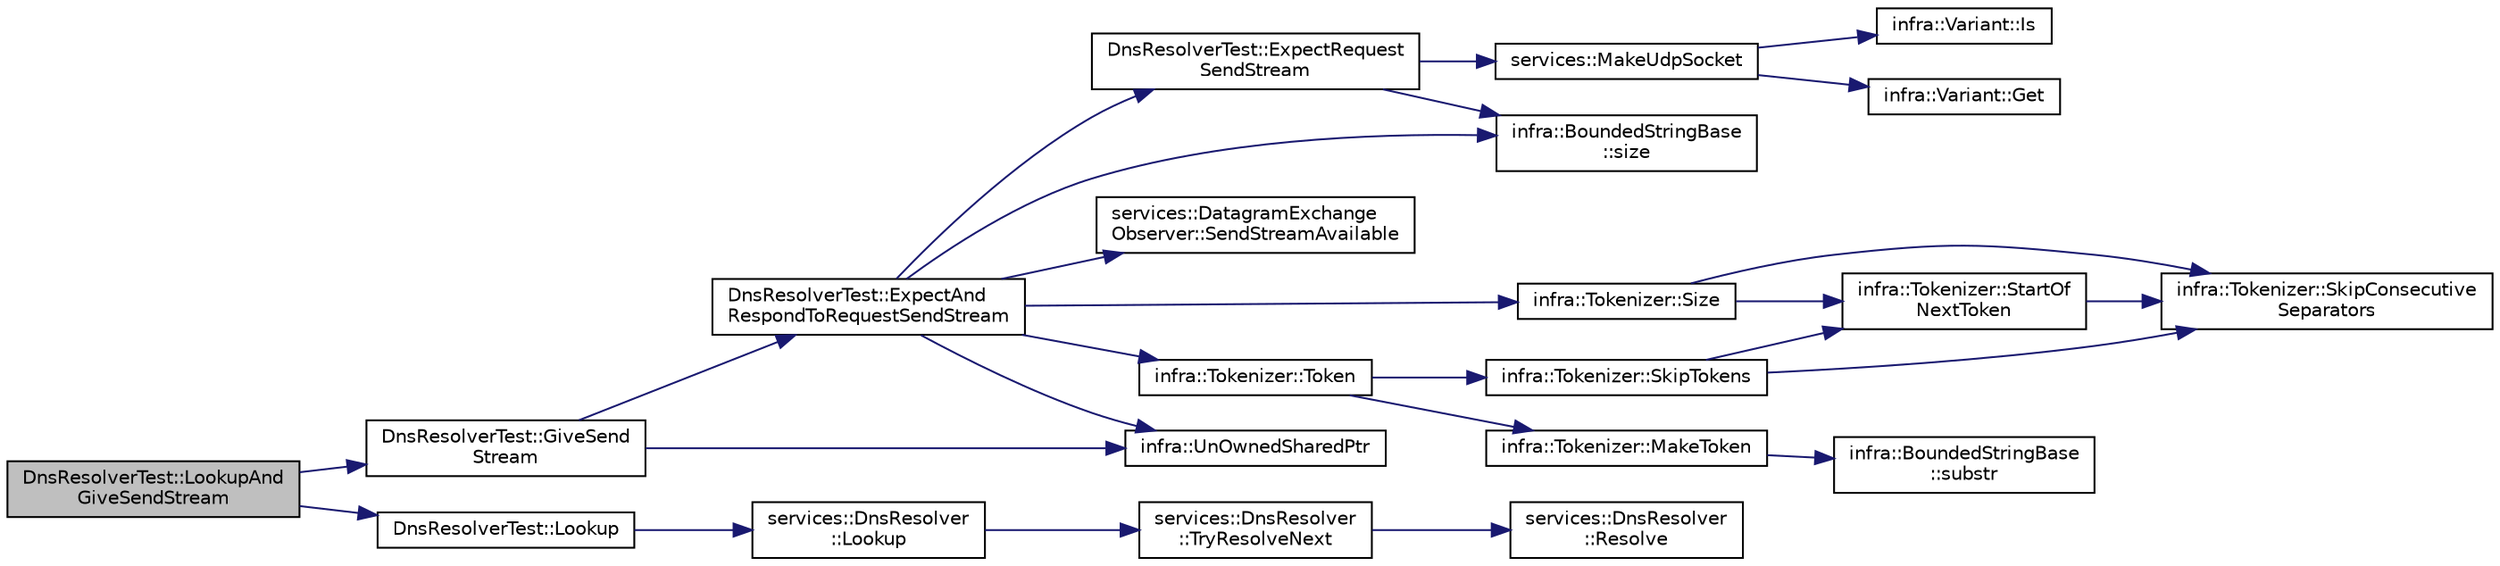 digraph "DnsResolverTest::LookupAndGiveSendStream"
{
 // INTERACTIVE_SVG=YES
  edge [fontname="Helvetica",fontsize="10",labelfontname="Helvetica",labelfontsize="10"];
  node [fontname="Helvetica",fontsize="10",shape=record];
  rankdir="LR";
  Node136 [label="DnsResolverTest::LookupAnd\lGiveSendStream",height=0.2,width=0.4,color="black", fillcolor="grey75", style="filled", fontcolor="black"];
  Node136 -> Node137 [color="midnightblue",fontsize="10",style="solid",fontname="Helvetica"];
  Node137 [label="DnsResolverTest::GiveSend\lStream",height=0.2,width=0.4,color="black", fillcolor="white", style="filled",URL="$dd/d31/class_dns_resolver_test.html#abde4764abb0aac972fee63c8358722f6"];
  Node137 -> Node138 [color="midnightblue",fontsize="10",style="solid",fontname="Helvetica"];
  Node138 [label="DnsResolverTest::ExpectAnd\lRespondToRequestSendStream",height=0.2,width=0.4,color="black", fillcolor="white", style="filled",URL="$dd/d31/class_dns_resolver_test.html#a79be6aaf8e255362c6d53115cb894b92"];
  Node138 -> Node139 [color="midnightblue",fontsize="10",style="solid",fontname="Helvetica"];
  Node139 [label="DnsResolverTest::ExpectRequest\lSendStream",height=0.2,width=0.4,color="black", fillcolor="white", style="filled",URL="$dd/d31/class_dns_resolver_test.html#a2f0899ec7404fda2ccfb8380f28bf860"];
  Node139 -> Node140 [color="midnightblue",fontsize="10",style="solid",fontname="Helvetica"];
  Node140 [label="services::MakeUdpSocket",height=0.2,width=0.4,color="black", fillcolor="white", style="filled",URL="$db/d91/namespaceservices.html#a289f3a29e35cbe4bbc0cc050b1d3b0da"];
  Node140 -> Node141 [color="midnightblue",fontsize="10",style="solid",fontname="Helvetica"];
  Node141 [label="infra::Variant::Is",height=0.2,width=0.4,color="black", fillcolor="white", style="filled",URL="$da/d2a/classinfra_1_1_variant.html#a6d0669e4f430569c9019345cfab21a8e"];
  Node140 -> Node142 [color="midnightblue",fontsize="10",style="solid",fontname="Helvetica"];
  Node142 [label="infra::Variant::Get",height=0.2,width=0.4,color="black", fillcolor="white", style="filled",URL="$da/d2a/classinfra_1_1_variant.html#a5c22ee95a815d91911bf3ce196c852a0"];
  Node139 -> Node143 [color="midnightblue",fontsize="10",style="solid",fontname="Helvetica"];
  Node143 [label="infra::BoundedStringBase\l::size",height=0.2,width=0.4,color="black", fillcolor="white", style="filled",URL="$d1/d2a/classinfra_1_1_bounded_string_base.html#aab36b8eaee21d6ab3be734e07f499382"];
  Node138 -> Node144 [color="midnightblue",fontsize="10",style="solid",fontname="Helvetica"];
  Node144 [label="services::DatagramExchange\lObserver::SendStreamAvailable",height=0.2,width=0.4,color="black", fillcolor="white", style="filled",URL="$d3/d18/classservices_1_1_datagram_exchange_observer.html#ad6b6545ca56ebd6e2a5524671093d1dc"];
  Node138 -> Node145 [color="midnightblue",fontsize="10",style="solid",fontname="Helvetica"];
  Node145 [label="infra::Tokenizer::Size",height=0.2,width=0.4,color="black", fillcolor="white", style="filled",URL="$d6/dbd/classinfra_1_1_tokenizer.html#a0b3e37a99732d67c41ad94f1dec74542"];
  Node145 -> Node146 [color="midnightblue",fontsize="10",style="solid",fontname="Helvetica"];
  Node146 [label="infra::Tokenizer::SkipConsecutive\lSeparators",height=0.2,width=0.4,color="black", fillcolor="white", style="filled",URL="$d6/dbd/classinfra_1_1_tokenizer.html#a661288c16f8b46d0ab3d27530f6b9c13"];
  Node145 -> Node147 [color="midnightblue",fontsize="10",style="solid",fontname="Helvetica"];
  Node147 [label="infra::Tokenizer::StartOf\lNextToken",height=0.2,width=0.4,color="black", fillcolor="white", style="filled",URL="$d6/dbd/classinfra_1_1_tokenizer.html#ac2a716e3917d2a5de009885dd9f6a1ce"];
  Node147 -> Node146 [color="midnightblue",fontsize="10",style="solid",fontname="Helvetica"];
  Node138 -> Node143 [color="midnightblue",fontsize="10",style="solid",fontname="Helvetica"];
  Node138 -> Node148 [color="midnightblue",fontsize="10",style="solid",fontname="Helvetica"];
  Node148 [label="infra::Tokenizer::Token",height=0.2,width=0.4,color="black", fillcolor="white", style="filled",URL="$d6/dbd/classinfra_1_1_tokenizer.html#a9fea0107788ee101b1718a3cf526af72"];
  Node148 -> Node149 [color="midnightblue",fontsize="10",style="solid",fontname="Helvetica"];
  Node149 [label="infra::Tokenizer::SkipTokens",height=0.2,width=0.4,color="black", fillcolor="white", style="filled",URL="$d6/dbd/classinfra_1_1_tokenizer.html#a78ddaa04f929e29c37995f88b201dca0"];
  Node149 -> Node146 [color="midnightblue",fontsize="10",style="solid",fontname="Helvetica"];
  Node149 -> Node147 [color="midnightblue",fontsize="10",style="solid",fontname="Helvetica"];
  Node148 -> Node150 [color="midnightblue",fontsize="10",style="solid",fontname="Helvetica"];
  Node150 [label="infra::Tokenizer::MakeToken",height=0.2,width=0.4,color="black", fillcolor="white", style="filled",URL="$d6/dbd/classinfra_1_1_tokenizer.html#a7d67c9a4cc86e9d94b8694ae59407e02"];
  Node150 -> Node151 [color="midnightblue",fontsize="10",style="solid",fontname="Helvetica"];
  Node151 [label="infra::BoundedStringBase\l::substr",height=0.2,width=0.4,color="black", fillcolor="white", style="filled",URL="$d1/d2a/classinfra_1_1_bounded_string_base.html#a46ec1a3a673136ace03af8c6ec94aa89"];
  Node138 -> Node152 [color="midnightblue",fontsize="10",style="solid",fontname="Helvetica"];
  Node152 [label="infra::UnOwnedSharedPtr",height=0.2,width=0.4,color="black", fillcolor="white", style="filled",URL="$d0/de3/namespaceinfra.html#ac3c0a826875c1144325a232134f08146"];
  Node137 -> Node152 [color="midnightblue",fontsize="10",style="solid",fontname="Helvetica"];
  Node136 -> Node153 [color="midnightblue",fontsize="10",style="solid",fontname="Helvetica"];
  Node153 [label="DnsResolverTest::Lookup",height=0.2,width=0.4,color="black", fillcolor="white", style="filled",URL="$dd/d31/class_dns_resolver_test.html#a7867f86784498713ae07d309ac1962cf"];
  Node153 -> Node154 [color="midnightblue",fontsize="10",style="solid",fontname="Helvetica"];
  Node154 [label="services::DnsResolver\l::Lookup",height=0.2,width=0.4,color="black", fillcolor="white", style="filled",URL="$df/d62/classservices_1_1_dns_resolver.html#ab35f7fd112e1480d5ef58f9a32297fd3"];
  Node154 -> Node155 [color="midnightblue",fontsize="10",style="solid",fontname="Helvetica"];
  Node155 [label="services::DnsResolver\l::TryResolveNext",height=0.2,width=0.4,color="black", fillcolor="white", style="filled",URL="$df/d62/classservices_1_1_dns_resolver.html#a6ec127250fccdceecaf17aca6319b9c1"];
  Node155 -> Node156 [color="midnightblue",fontsize="10",style="solid",fontname="Helvetica"];
  Node156 [label="services::DnsResolver\l::Resolve",height=0.2,width=0.4,color="black", fillcolor="white", style="filled",URL="$df/d62/classservices_1_1_dns_resolver.html#a64f257b248f4d277fb838d9da105d6e6"];
}
